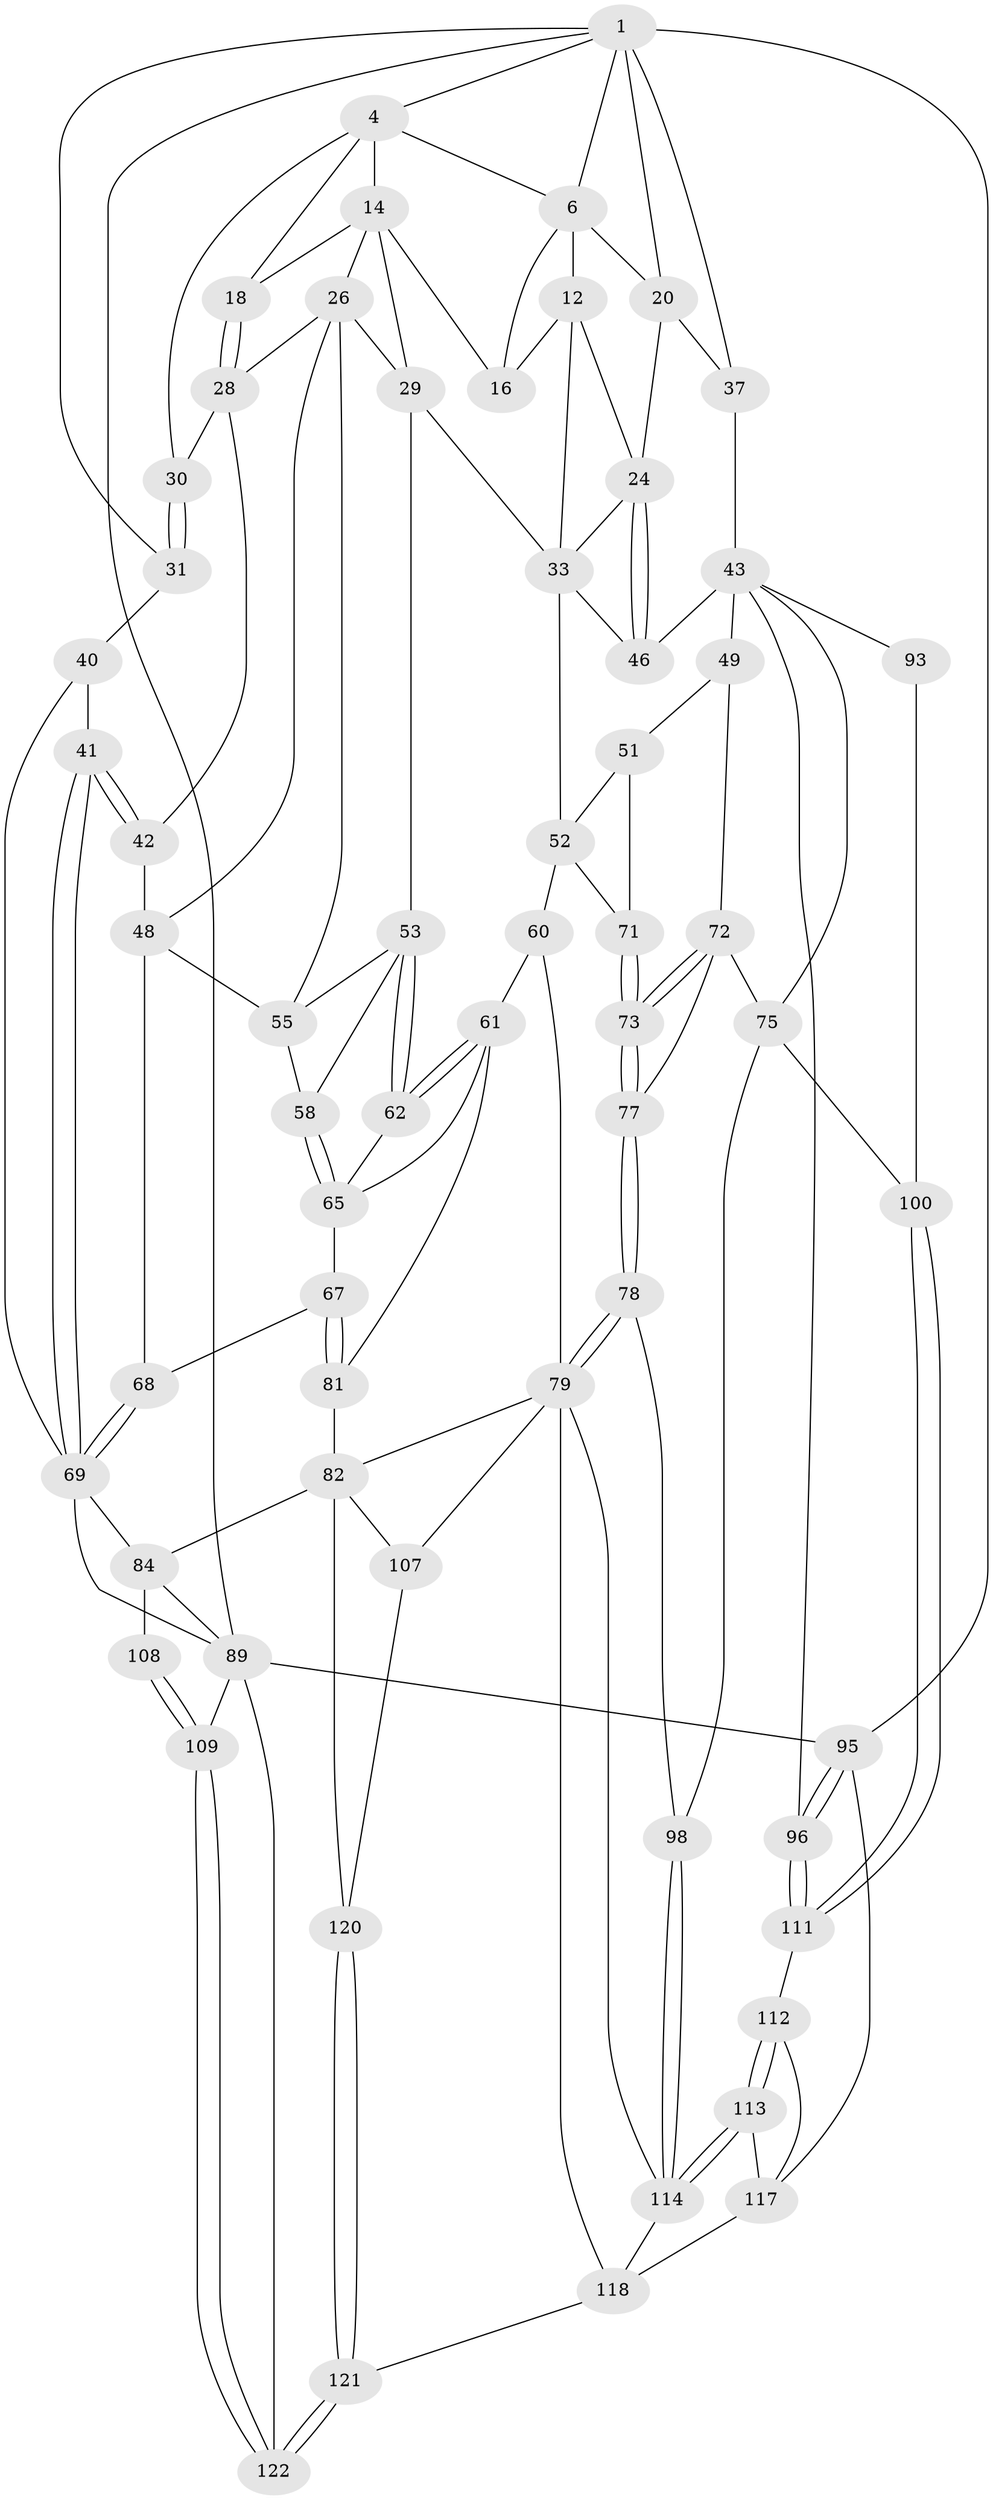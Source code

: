// original degree distribution, {3: 0.015873015873015872, 6: 0.21428571428571427, 4: 0.23015873015873015, 5: 0.5396825396825397}
// Generated by graph-tools (version 1.1) at 2025/17/03/09/25 04:17:02]
// undirected, 63 vertices, 141 edges
graph export_dot {
graph [start="1"]
  node [color=gray90,style=filled];
  1 [pos="+0.9894608389238232+0",super="+8+2"];
  4 [pos="+0+0",super="+5+19"];
  6 [pos="+0.6686403649612954+0",super="+13+7"];
  12 [pos="+0.6632628632654163+0.10672708351617767",super="+22"];
  14 [pos="+0.3517279549679497+0",super="+17+15"];
  16 [pos="+0.5310496868136357+0.16366247961338615"];
  18 [pos="+0.1658781860106117+0.11470268895464725"];
  20 [pos="+0.796783076969177+0.22329904348448706",super="+21"];
  24 [pos="+0.7756044734525467+0.2411743157294084",super="+25"];
  26 [pos="+0.3501703723279019+0.22872283728526288",super="+27"];
  28 [pos="+0.23409755118880662+0.27100885440457045",super="+32"];
  29 [pos="+0.4078799594059813+0.2649870725225082",super="+35"];
  30 [pos="+0.09957052437229705+0.1414304936728123"];
  31 [pos="+0+0"];
  33 [pos="+0.5759595927404317+0.2843524792853653",super="+34+36"];
  37 [pos="+0.9700732291616619+0.16554413807072324",super="+38+39"];
  40 [pos="+0+0.3760672258732613"];
  41 [pos="+0+0.364628867302344"];
  42 [pos="+0+0.34317172940876645"];
  43 [pos="+1+0.38489931530023563",super="+63+44"];
  46 [pos="+0.7639318794272525+0.3348858186275159"];
  48 [pos="+0.08640990434333504+0.353971122181143",super="+57"];
  49 [pos="+0.7716921880704667+0.3664396647298755",super="+50"];
  51 [pos="+0.6384486617714724+0.4563043783332745"];
  52 [pos="+0.5416966962704485+0.3797607014485305",super="+59"];
  53 [pos="+0.4303696156566487+0.4047409648941472",super="+54"];
  55 [pos="+0.26670023874918697+0.3625845256870727",super="+56"];
  58 [pos="+0.3166892376461687+0.47470169882597585"];
  60 [pos="+0.4761626883719328+0.5560128469772833"];
  61 [pos="+0.44558508640530203+0.548177563773755",super="+70"];
  62 [pos="+0.40695009186047254+0.4745977733874866"];
  65 [pos="+0.32525794567483507+0.485698822177663",super="+66"];
  67 [pos="+0.24703441312009425+0.5524993454591464"];
  68 [pos="+0.1908407839457518+0.5512199082323868"];
  69 [pos="+0.15584167761244383+0.5843316335823642",super="+87"];
  71 [pos="+0.5449979722787611+0.5358640196900823"];
  72 [pos="+0.6953427744188015+0.48656268783432977",super="+76"];
  73 [pos="+0.6031445014810148+0.6096969297228306"];
  75 [pos="+0.775855030522986+0.5878149751395219",super="+97"];
  77 [pos="+0.592869696355893+0.6954943066436629"];
  78 [pos="+0.5884042601132664+0.7121760710470844"];
  79 [pos="+0.5726301770226938+0.7168630697622431",super="+80+105"];
  81 [pos="+0.35163714212823655+0.6659602328150894"];
  82 [pos="+0.3609357629670387+0.6828595490886343",super="+83+101"];
  84 [pos="+0.20335885129875597+0.7181240112037727",super="+103+85"];
  89 [pos="+0+0.7360426749357823",super="+104+90"];
  93 [pos="+1+0.6046714982413942",super="+94"];
  95 [pos="+1+1"];
  96 [pos="+1+1"];
  98 [pos="+0.6622597077780353+0.7302518429221411"];
  100 [pos="+0.8763427186594487+0.779609782904948"];
  107 [pos="+0.4400234486088706+0.8111718290343057"];
  108 [pos="+0.206236231301366+0.8720219036816219"];
  109 [pos="+0.1587480598048302+0.9920509617652941",super="+110"];
  111 [pos="+0.876000712921378+0.7828764016454766"];
  112 [pos="+0.8468688119827024+0.8357146471188044"];
  113 [pos="+0.7442982634386163+0.8242274649720626"];
  114 [pos="+0.6907872417935967+0.792910252050398",super="+115"];
  117 [pos="+0.7246027887495933+0.8847165265225223",super="+123"];
  118 [pos="+0.6858909802501031+0.8883220043915019",super="+119"];
  120 [pos="+0.32344173616659716+0.8555675125812181"];
  121 [pos="+0.3380255691684107+1"];
  122 [pos="+0.20198634762172418+1"];
  1 -- 20;
  1 -- 37 [weight=2];
  1 -- 6;
  1 -- 4;
  1 -- 31;
  1 -- 95;
  1 -- 89;
  4 -- 6;
  4 -- 14;
  4 -- 18;
  4 -- 30;
  6 -- 16;
  6 -- 12 [weight=2];
  6 -- 20;
  12 -- 16;
  12 -- 33;
  12 -- 24;
  14 -- 18;
  14 -- 26;
  14 -- 16;
  14 -- 29;
  18 -- 28;
  18 -- 28;
  20 -- 24;
  20 -- 37;
  24 -- 46;
  24 -- 46;
  24 -- 33;
  26 -- 29;
  26 -- 48;
  26 -- 28;
  26 -- 55;
  28 -- 42;
  28 -- 30;
  29 -- 33;
  29 -- 53;
  30 -- 31;
  30 -- 31;
  31 -- 40;
  33 -- 52;
  33 -- 46;
  37 -- 43 [weight=2];
  40 -- 41;
  40 -- 69;
  41 -- 42;
  41 -- 42;
  41 -- 69;
  41 -- 69;
  42 -- 48;
  43 -- 96;
  43 -- 49 [weight=2];
  43 -- 75;
  43 -- 93 [weight=2];
  43 -- 46;
  48 -- 68;
  48 -- 55;
  49 -- 72;
  49 -- 51;
  51 -- 52;
  51 -- 71;
  52 -- 60;
  52 -- 71;
  53 -- 62;
  53 -- 62;
  53 -- 58;
  53 -- 55;
  55 -- 58;
  58 -- 65;
  58 -- 65;
  60 -- 61;
  60 -- 79;
  61 -- 62;
  61 -- 62;
  61 -- 81;
  61 -- 65;
  62 -- 65;
  65 -- 67;
  67 -- 68;
  67 -- 81;
  67 -- 81;
  68 -- 69;
  68 -- 69;
  69 -- 89;
  69 -- 84;
  71 -- 73;
  71 -- 73;
  72 -- 73;
  72 -- 73;
  72 -- 75;
  72 -- 77;
  73 -- 77;
  73 -- 77;
  75 -- 98;
  75 -- 100;
  77 -- 78;
  77 -- 78;
  78 -- 79;
  78 -- 79;
  78 -- 98;
  79 -- 82;
  79 -- 114;
  79 -- 107;
  79 -- 118 [weight=2];
  81 -- 82;
  82 -- 84 [weight=2];
  82 -- 120;
  82 -- 107;
  84 -- 108 [weight=2];
  84 -- 89;
  89 -- 109 [weight=2];
  89 -- 122;
  89 -- 95;
  93 -- 100;
  95 -- 96;
  95 -- 96;
  95 -- 117;
  96 -- 111;
  96 -- 111;
  98 -- 114;
  98 -- 114;
  100 -- 111;
  100 -- 111;
  107 -- 120;
  108 -- 109;
  108 -- 109;
  109 -- 122;
  109 -- 122;
  111 -- 112;
  112 -- 113;
  112 -- 113;
  112 -- 117;
  113 -- 114;
  113 -- 114;
  113 -- 117;
  114 -- 118;
  117 -- 118 [weight=2];
  118 -- 121;
  120 -- 121;
  120 -- 121;
  121 -- 122;
  121 -- 122;
}

